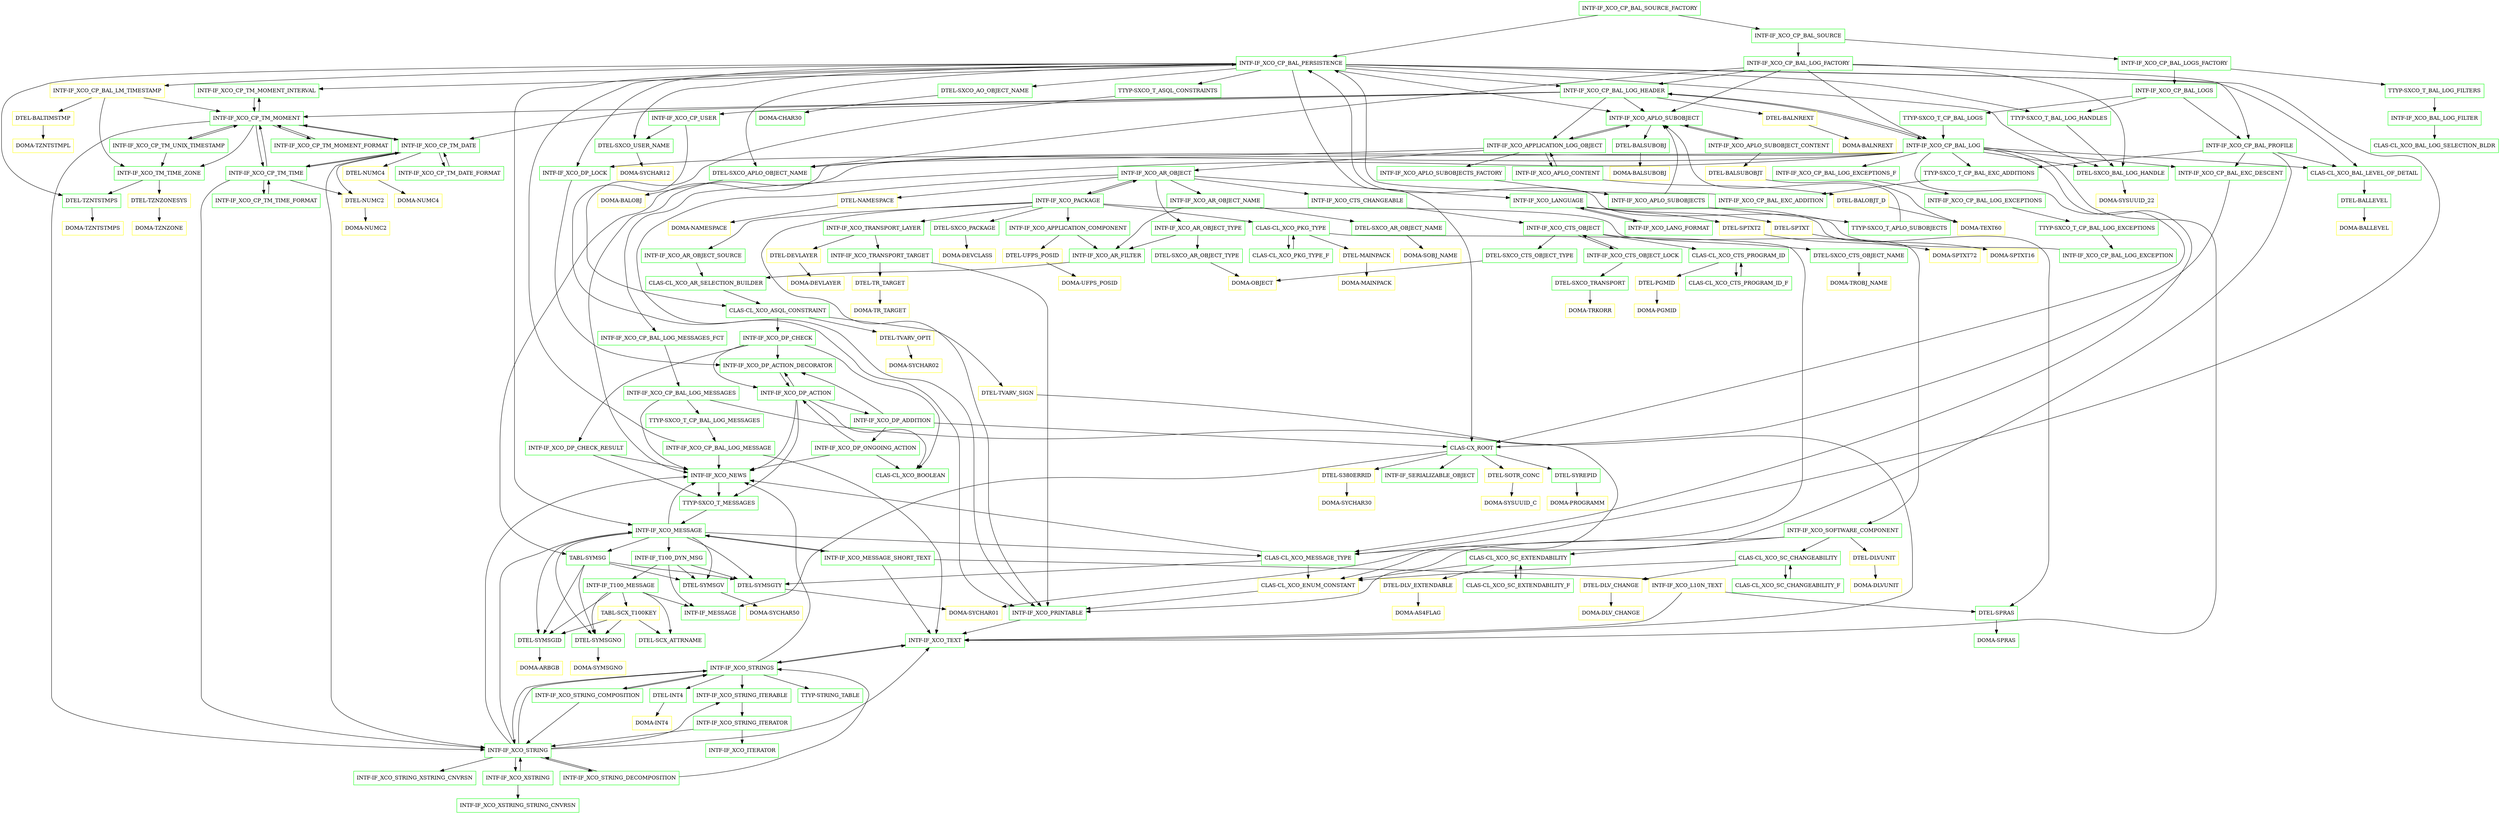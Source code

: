 digraph G {
  "INTF-IF_XCO_CP_BAL_SOURCE_FACTORY" [shape=box,color=green];
  "INTF-IF_XCO_CP_BAL_PERSISTENCE" [shape=box,color=green,URL="./INTF_IF_XCO_CP_BAL_PERSISTENCE.html"];
  "INTF-IF_XCO_DP_LOCK" [shape=box,color=green,URL="./INTF_IF_XCO_DP_LOCK.html"];
  "INTF-IF_XCO_DP_ACTION_DECORATOR" [shape=box,color=green,URL="./INTF_IF_XCO_DP_ACTION_DECORATOR.html"];
  "INTF-IF_XCO_DP_ACTION" [shape=box,color=green,URL="./INTF_IF_XCO_DP_ACTION.html"];
  "INTF-IF_XCO_NEWS" [shape=box,color=green,URL="./INTF_IF_XCO_NEWS.html"];
  "TTYP-SXCO_T_MESSAGES" [shape=box,color=green,URL="./TTYP_SXCO_T_MESSAGES.html"];
  "INTF-IF_XCO_MESSAGE" [shape=box,color=green,URL="./INTF_IF_XCO_MESSAGE.html"];
  "INTF-IF_T100_DYN_MSG" [shape=box,color=green,URL="./INTF_IF_T100_DYN_MSG.html"];
  "INTF-IF_T100_MESSAGE" [shape=box,color=green,URL="./INTF_IF_T100_MESSAGE.html"];
  "INTF-IF_MESSAGE" [shape=box,color=green,URL="./INTF_IF_MESSAGE.html"];
  "TABL-SCX_T100KEY" [shape=box,color=yellow,URL="./TABL_SCX_T100KEY.html"];
  "DTEL-SCX_ATTRNAME" [shape=box,color=green,URL="./DTEL_SCX_ATTRNAME.html"];
  "DTEL-SYMSGNO" [shape=box,color=green,URL="./DTEL_SYMSGNO.html"];
  "DOMA-SYMSGNO" [shape=box,color=yellow,URL="./DOMA_SYMSGNO.html"];
  "DTEL-SYMSGID" [shape=box,color=green,URL="./DTEL_SYMSGID.html"];
  "DOMA-ARBGB" [shape=box,color=yellow,URL="./DOMA_ARBGB.html"];
  "DTEL-SYMSGTY" [shape=box,color=green,URL="./DTEL_SYMSGTY.html"];
  "DOMA-SYCHAR01" [shape=box,color=yellow,URL="./DOMA_SYCHAR01.html"];
  "DTEL-SYMSGV" [shape=box,color=green,URL="./DTEL_SYMSGV.html"];
  "DOMA-SYCHAR50" [shape=box,color=yellow,URL="./DOMA_SYCHAR50.html"];
  "INTF-IF_XCO_MESSAGE_SHORT_TEXT" [shape=box,color=green,URL="./INTF_IF_XCO_MESSAGE_SHORT_TEXT.html"];
  "INTF-IF_XCO_L10N_TEXT" [shape=box,color=yellow,URL="./INTF_IF_XCO_L10N_TEXT.html"];
  "INTF-IF_XCO_TEXT" [shape=box,color=green,URL="./INTF_IF_XCO_TEXT.html"];
  "INTF-IF_XCO_STRINGS" [shape=box,color=green,URL="./INTF_IF_XCO_STRINGS.html"];
  "INTF-IF_XCO_STRING_ITERABLE" [shape=box,color=green,URL="./INTF_IF_XCO_STRING_ITERABLE.html"];
  "INTF-IF_XCO_STRING_ITERATOR" [shape=box,color=green,URL="./INTF_IF_XCO_STRING_ITERATOR.html"];
  "INTF-IF_XCO_ITERATOR" [shape=box,color=green,URL="./INTF_IF_XCO_ITERATOR.html"];
  "INTF-IF_XCO_STRING" [shape=box,color=green,URL="./INTF_IF_XCO_STRING.html"];
  "INTF-IF_XCO_XSTRING" [shape=box,color=green,URL="./INTF_IF_XCO_XSTRING.html"];
  "INTF-IF_XCO_XSTRING_STRING_CNVRSN" [shape=box,color=green,URL="./INTF_IF_XCO_XSTRING_STRING_CNVRSN.html"];
  "INTF-IF_XCO_STRING_XSTRING_CNVRSN" [shape=box,color=green,URL="./INTF_IF_XCO_STRING_XSTRING_CNVRSN.html"];
  "INTF-IF_XCO_STRING_DECOMPOSITION" [shape=box,color=green,URL="./INTF_IF_XCO_STRING_DECOMPOSITION.html"];
  "INTF-IF_XCO_STRING_COMPOSITION" [shape=box,color=green,URL="./INTF_IF_XCO_STRING_COMPOSITION.html"];
  "TTYP-STRING_TABLE" [shape=box,color=green,URL="./TTYP_STRING_TABLE.html"];
  "DTEL-INT4" [shape=box,color=green,URL="./DTEL_INT4.html"];
  "DOMA-INT4" [shape=box,color=yellow,URL="./DOMA_INT4.html"];
  "DTEL-SPRAS" [shape=box,color=green,URL="./DTEL_SPRAS.html"];
  "DOMA-SPRAS" [shape=box,color=green,URL="./DOMA_SPRAS.html"];
  "CLAS-CL_XCO_MESSAGE_TYPE" [shape=box,color=green,URL="./CLAS_CL_XCO_MESSAGE_TYPE.html"];
  "CLAS-CL_XCO_ENUM_CONSTANT" [shape=box,color=yellow,URL="./CLAS_CL_XCO_ENUM_CONSTANT.html"];
  "INTF-IF_XCO_PRINTABLE" [shape=box,color=green,URL="./INTF_IF_XCO_PRINTABLE.html"];
  "TABL-SYMSG" [shape=box,color=green,URL="./TABL_SYMSG.html"];
  "INTF-IF_XCO_DP_ADDITION" [shape=box,color=green,URL="./INTF_IF_XCO_DP_ADDITION.html"];
  "CLAS-CX_ROOT" [shape=box,color=green,URL="./CLAS_CX_ROOT.html"];
  "INTF-IF_SERIALIZABLE_OBJECT" [shape=box,color=green,URL="./INTF_IF_SERIALIZABLE_OBJECT.html"];
  "DTEL-SYREPID" [shape=box,color=green,URL="./DTEL_SYREPID.html"];
  "DOMA-PROGRAMM" [shape=box,color=yellow,URL="./DOMA_PROGRAMM.html"];
  "DTEL-S380ERRID" [shape=box,color=yellow,URL="./DTEL_S380ERRID.html"];
  "DOMA-SYCHAR30" [shape=box,color=yellow,URL="./DOMA_SYCHAR30.html"];
  "DTEL-SOTR_CONC" [shape=box,color=yellow,URL="./DTEL_SOTR_CONC.html"];
  "DOMA-SYSUUID_C" [shape=box,color=yellow,URL="./DOMA_SYSUUID_C.html"];
  "INTF-IF_XCO_DP_ONGOING_ACTION" [shape=box,color=green,URL="./INTF_IF_XCO_DP_ONGOING_ACTION.html"];
  "CLAS-CL_XCO_BOOLEAN" [shape=box,color=green,URL="./CLAS_CL_XCO_BOOLEAN.html"];
  "INTF-IF_XCO_CP_TM_MOMENT_INTERVAL" [shape=box,color=green,URL="./INTF_IF_XCO_CP_TM_MOMENT_INTERVAL.html"];
  "INTF-IF_XCO_CP_TM_MOMENT" [shape=box,color=green,URL="./INTF_IF_XCO_CP_TM_MOMENT.html"];
  "INTF-IF_XCO_CP_TM_UNIX_TIMESTAMP" [shape=box,color=green,URL="./INTF_IF_XCO_CP_TM_UNIX_TIMESTAMP.html"];
  "INTF-IF_XCO_TM_TIME_ZONE" [shape=box,color=green,URL="./INTF_IF_XCO_TM_TIME_ZONE.html"];
  "DTEL-TZNTSTMPS" [shape=box,color=green,URL="./DTEL_TZNTSTMPS.html"];
  "DOMA-TZNTSTMPS" [shape=box,color=yellow,URL="./DOMA_TZNTSTMPS.html"];
  "DTEL-TZNZONESYS" [shape=box,color=yellow,URL="./DTEL_TZNZONESYS.html"];
  "DOMA-TZNZONE" [shape=box,color=yellow,URL="./DOMA_TZNZONE.html"];
  "INTF-IF_XCO_CP_TM_MOMENT_FORMAT" [shape=box,color=green,URL="./INTF_IF_XCO_CP_TM_MOMENT_FORMAT.html"];
  "INTF-IF_XCO_CP_TM_TIME" [shape=box,color=green,URL="./INTF_IF_XCO_CP_TM_TIME.html"];
  "INTF-IF_XCO_CP_TM_DATE" [shape=box,color=green,URL="./INTF_IF_XCO_CP_TM_DATE.html"];
  "INTF-IF_XCO_CP_TM_DATE_FORMAT" [shape=box,color=green,URL="./INTF_IF_XCO_CP_TM_DATE_FORMAT.html"];
  "DTEL-NUMC2" [shape=box,color=yellow,URL="./DTEL_NUMC2.html"];
  "DOMA-NUMC2" [shape=box,color=yellow,URL="./DOMA_NUMC2.html"];
  "DTEL-NUMC4" [shape=box,color=yellow,URL="./DTEL_NUMC4.html"];
  "DOMA-NUMC4" [shape=box,color=yellow,URL="./DOMA_NUMC4.html"];
  "INTF-IF_XCO_CP_TM_TIME_FORMAT" [shape=box,color=green,URL="./INTF_IF_XCO_CP_TM_TIME_FORMAT.html"];
  "INTF-IF_XCO_CP_BAL_LM_TIMESTAMP" [shape=box,color=yellow,URL="./INTF_IF_XCO_CP_BAL_LM_TIMESTAMP.html"];
  "DTEL-BALTIMSTMP" [shape=box,color=yellow,URL="./DTEL_BALTIMSTMP.html"];
  "DOMA-TZNTSTMPL" [shape=box,color=yellow,URL="./DOMA_TZNTSTMPL.html"];
  "CLAS-CL_XCO_BAL_LEVEL_OF_DETAIL" [shape=box,color=green,URL="./CLAS_CL_XCO_BAL_LEVEL_OF_DETAIL.html"];
  "DTEL-BALLEVEL" [shape=box,color=green,URL="./DTEL_BALLEVEL.html"];
  "DOMA-BALLEVEL" [shape=box,color=yellow,URL="./DOMA_BALLEVEL.html"];
  "INTF-IF_XCO_CP_BAL_LOG_HEADER" [shape=box,color=green,URL="./INTF_IF_XCO_CP_BAL_LOG_HEADER.html"];
  "INTF-IF_XCO_CP_BAL_LOG" [shape=box,color=green,URL="./INTF_IF_XCO_CP_BAL_LOG.html"];
  "INTF-IF_XCO_CP_BAL_EXC_DESCENT" [shape=box,color=green,URL="./INTF_IF_XCO_CP_BAL_EXC_DESCENT.html"];
  "INTF-IF_XCO_CP_BAL_LOG_EXCEPTIONS_F" [shape=box,color=green,URL="./INTF_IF_XCO_CP_BAL_LOG_EXCEPTIONS_F.html"];
  "INTF-IF_XCO_CP_BAL_LOG_EXCEPTIONS" [shape=box,color=green,URL="./INTF_IF_XCO_CP_BAL_LOG_EXCEPTIONS.html"];
  "TTYP-SXCO_T_CP_BAL_LOG_EXCEPTIONS" [shape=box,color=green,URL="./TTYP_SXCO_T_CP_BAL_LOG_EXCEPTIONS.html"];
  "INTF-IF_XCO_CP_BAL_LOG_EXCEPTION" [shape=box,color=green,URL="./INTF_IF_XCO_CP_BAL_LOG_EXCEPTION.html"];
  "INTF-IF_XCO_CP_BAL_LOG_MESSAGES_FCT" [shape=box,color=green,URL="./INTF_IF_XCO_CP_BAL_LOG_MESSAGES_FCT.html"];
  "INTF-IF_XCO_CP_BAL_LOG_MESSAGES" [shape=box,color=green,URL="./INTF_IF_XCO_CP_BAL_LOG_MESSAGES.html"];
  "TTYP-SXCO_T_CP_BAL_LOG_MESSAGES" [shape=box,color=green,URL="./TTYP_SXCO_T_CP_BAL_LOG_MESSAGES.html"];
  "INTF-IF_XCO_CP_BAL_LOG_MESSAGE" [shape=box,color=green,URL="./INTF_IF_XCO_CP_BAL_LOG_MESSAGE.html"];
  "TTYP-SXCO_T_CP_BAL_EXC_ADDITIONS" [shape=box,color=green,URL="./TTYP_SXCO_T_CP_BAL_EXC_ADDITIONS.html"];
  "INTF-IF_XCO_CP_BAL_EXC_ADDITION" [shape=box,color=green,URL="./INTF_IF_XCO_CP_BAL_EXC_ADDITION.html"];
  "DTEL-SXCO_BAL_LOG_HANDLE" [shape=box,color=green,URL="./DTEL_SXCO_BAL_LOG_HANDLE.html"];
  "DOMA-SYSUUID_22" [shape=box,color=yellow,URL="./DOMA_SYSUUID_22.html"];
  "INTF-IF_XCO_CP_USER" [shape=box,color=green,URL="./INTF_IF_XCO_CP_USER.html"];
  "DTEL-SXCO_USER_NAME" [shape=box,color=green,URL="./DTEL_SXCO_USER_NAME.html"];
  "DOMA-SYCHAR12" [shape=box,color=yellow,URL="./DOMA_SYCHAR12.html"];
  "INTF-IF_XCO_APLO_SUBOBJECT" [shape=box,color=green,URL="./INTF_IF_XCO_APLO_SUBOBJECT.html"];
  "INTF-IF_XCO_APLO_SUBOBJECT_CONTENT" [shape=box,color=green,URL="./INTF_IF_XCO_APLO_SUBOBJECT_CONTENT.html"];
  "DTEL-BALSUBOBJT" [shape=box,color=yellow,URL="./DTEL_BALSUBOBJT.html"];
  "DOMA-TEXT60" [shape=box,color=yellow,URL="./DOMA_TEXT60.html"];
  "INTF-IF_XCO_APPLICATION_LOG_OBJECT" [shape=box,color=green,URL="./INTF_IF_XCO_APPLICATION_LOG_OBJECT.html"];
  "INTF-IF_XCO_AR_OBJECT" [shape=box,color=green,URL="./INTF_IF_XCO_AR_OBJECT.html"];
  "INTF-IF_XCO_CTS_CHANGEABLE" [shape=box,color=green,URL="./INTF_IF_XCO_CTS_CHANGEABLE.html"];
  "INTF-IF_XCO_CTS_OBJECT" [shape=box,color=green,URL="./INTF_IF_XCO_CTS_OBJECT.html"];
  "INTF-IF_XCO_CTS_OBJECT_LOCK" [shape=box,color=green,URL="./INTF_IF_XCO_CTS_OBJECT_LOCK.html"];
  "DTEL-SXCO_TRANSPORT" [shape=box,color=green,URL="./DTEL_SXCO_TRANSPORT.html"];
  "DOMA-TRKORR" [shape=box,color=yellow,URL="./DOMA_TRKORR.html"];
  "CLAS-CL_XCO_CTS_PROGRAM_ID" [shape=box,color=green,URL="./CLAS_CL_XCO_CTS_PROGRAM_ID.html"];
  "CLAS-CL_XCO_CTS_PROGRAM_ID_F" [shape=box,color=green,URL="./CLAS_CL_XCO_CTS_PROGRAM_ID_F.html"];
  "DTEL-PGMID" [shape=box,color=yellow,URL="./DTEL_PGMID.html"];
  "DOMA-PGMID" [shape=box,color=yellow,URL="./DOMA_PGMID.html"];
  "DTEL-SXCO_CTS_OBJECT_NAME" [shape=box,color=green,URL="./DTEL_SXCO_CTS_OBJECT_NAME.html"];
  "DOMA-TROBJ_NAME" [shape=box,color=yellow,URL="./DOMA_TROBJ_NAME.html"];
  "DTEL-SXCO_CTS_OBJECT_TYPE" [shape=box,color=green,URL="./DTEL_SXCO_CTS_OBJECT_TYPE.html"];
  "DOMA-OBJECT" [shape=box,color=yellow,URL="./DOMA_OBJECT.html"];
  "INTF-IF_XCO_LANGUAGE" [shape=box,color=green,URL="./INTF_IF_XCO_LANGUAGE.html"];
  "INTF-IF_XCO_LANG_FORMAT" [shape=box,color=green,URL="./INTF_IF_XCO_LANG_FORMAT.html"];
  "DTEL-SPTXT2" [shape=box,color=yellow,URL="./DTEL_SPTXT2.html"];
  "DOMA-SPTXT72" [shape=box,color=yellow,URL="./DOMA_SPTXT72.html"];
  "DTEL-SPTXT" [shape=box,color=yellow,URL="./DTEL_SPTXT.html"];
  "DOMA-SPTXT16" [shape=box,color=yellow,URL="./DOMA_SPTXT16.html"];
  "INTF-IF_XCO_PACKAGE" [shape=box,color=green,URL="./INTF_IF_XCO_PACKAGE.html"];
  "INTF-IF_XCO_AR_OBJECT_SOURCE" [shape=box,color=green,URL="./INTF_IF_XCO_AR_OBJECT_SOURCE.html"];
  "CLAS-CL_XCO_AR_SELECTION_BUILDER" [shape=box,color=green,URL="./CLAS_CL_XCO_AR_SELECTION_BUILDER.html"];
  "CLAS-CL_XCO_ASQL_CONSTRAINT" [shape=box,color=green,URL="./CLAS_CL_XCO_ASQL_CONSTRAINT.html"];
  "INTF-IF_XCO_DP_CHECK" [shape=box,color=green,URL="./INTF_IF_XCO_DP_CHECK.html"];
  "INTF-IF_XCO_DP_CHECK_RESULT" [shape=box,color=green,URL="./INTF_IF_XCO_DP_CHECK_RESULT.html"];
  "DTEL-TVARV_OPTI" [shape=box,color=yellow,URL="./DTEL_TVARV_OPTI.html"];
  "DOMA-SYCHAR02" [shape=box,color=yellow,URL="./DOMA_SYCHAR02.html"];
  "DTEL-TVARV_SIGN" [shape=box,color=yellow,URL="./DTEL_TVARV_SIGN.html"];
  "INTF-IF_XCO_SOFTWARE_COMPONENT" [shape=box,color=green,URL="./INTF_IF_XCO_SOFTWARE_COMPONENT.html"];
  "CLAS-CL_XCO_SC_EXTENDABILITY" [shape=box,color=green,URL="./CLAS_CL_XCO_SC_EXTENDABILITY.html"];
  "CLAS-CL_XCO_SC_EXTENDABILITY_F" [shape=box,color=green,URL="./CLAS_CL_XCO_SC_EXTENDABILITY_F.html"];
  "DTEL-DLV_EXTENDABLE" [shape=box,color=yellow,URL="./DTEL_DLV_EXTENDABLE.html"];
  "DOMA-AS4FLAG" [shape=box,color=yellow,URL="./DOMA_AS4FLAG.html"];
  "CLAS-CL_XCO_SC_CHANGEABILITY" [shape=box,color=green,URL="./CLAS_CL_XCO_SC_CHANGEABILITY.html"];
  "CLAS-CL_XCO_SC_CHANGEABILITY_F" [shape=box,color=green,URL="./CLAS_CL_XCO_SC_CHANGEABILITY_F.html"];
  "DTEL-DLV_CHANGE" [shape=box,color=yellow,URL="./DTEL_DLV_CHANGE.html"];
  "DOMA-DLV_CHANGE" [shape=box,color=yellow,URL="./DOMA_DLV_CHANGE.html"];
  "DTEL-DLVUNIT" [shape=box,color=yellow,URL="./DTEL_DLVUNIT.html"];
  "DOMA-DLVUNIT" [shape=box,color=yellow,URL="./DOMA_DLVUNIT.html"];
  "INTF-IF_XCO_TRANSPORT_LAYER" [shape=box,color=green,URL="./INTF_IF_XCO_TRANSPORT_LAYER.html"];
  "INTF-IF_XCO_TRANSPORT_TARGET" [shape=box,color=green,URL="./INTF_IF_XCO_TRANSPORT_TARGET.html"];
  "DTEL-TR_TARGET" [shape=box,color=yellow,URL="./DTEL_TR_TARGET.html"];
  "DOMA-TR_TARGET" [shape=box,color=yellow,URL="./DOMA_TR_TARGET.html"];
  "DTEL-DEVLAYER" [shape=box,color=yellow,URL="./DTEL_DEVLAYER.html"];
  "DOMA-DEVLAYER" [shape=box,color=yellow,URL="./DOMA_DEVLAYER.html"];
  "CLAS-CL_XCO_PKG_TYPE" [shape=box,color=green,URL="./CLAS_CL_XCO_PKG_TYPE.html"];
  "CLAS-CL_XCO_PKG_TYPE_F" [shape=box,color=green,URL="./CLAS_CL_XCO_PKG_TYPE_F.html"];
  "DTEL-MAINPACK" [shape=box,color=yellow,URL="./DTEL_MAINPACK.html"];
  "DOMA-MAINPACK" [shape=box,color=yellow,URL="./DOMA_MAINPACK.html"];
  "INTF-IF_XCO_APPLICATION_COMPONENT" [shape=box,color=green,URL="./INTF_IF_XCO_APPLICATION_COMPONENT.html"];
  "INTF-IF_XCO_AR_FILTER" [shape=box,color=green,URL="./INTF_IF_XCO_AR_FILTER.html"];
  "DTEL-UFPS_POSID" [shape=box,color=yellow,URL="./DTEL_UFPS_POSID.html"];
  "DOMA-UFPS_POSID" [shape=box,color=yellow,URL="./DOMA_UFPS_POSID.html"];
  "DTEL-SXCO_PACKAGE" [shape=box,color=green,URL="./DTEL_SXCO_PACKAGE.html"];
  "DOMA-DEVCLASS" [shape=box,color=yellow,URL="./DOMA_DEVCLASS.html"];
  "INTF-IF_XCO_AR_OBJECT_NAME" [shape=box,color=green,URL="./INTF_IF_XCO_AR_OBJECT_NAME.html"];
  "DTEL-SXCO_AR_OBJECT_NAME" [shape=box,color=green,URL="./DTEL_SXCO_AR_OBJECT_NAME.html"];
  "DOMA-SOBJ_NAME" [shape=box,color=yellow,URL="./DOMA_SOBJ_NAME.html"];
  "INTF-IF_XCO_AR_OBJECT_TYPE" [shape=box,color=green,URL="./INTF_IF_XCO_AR_OBJECT_TYPE.html"];
  "DTEL-SXCO_AR_OBJECT_TYPE" [shape=box,color=green,URL="./DTEL_SXCO_AR_OBJECT_TYPE.html"];
  "DTEL-NAMESPACE" [shape=box,color=yellow,URL="./DTEL_NAMESPACE.html"];
  "DOMA-NAMESPACE" [shape=box,color=yellow,URL="./DOMA_NAMESPACE.html"];
  "INTF-IF_XCO_APLO_CONTENT" [shape=box,color=green,URL="./INTF_IF_XCO_APLO_CONTENT.html"];
  "DTEL-BALOBJT_D" [shape=box,color=yellow,URL="./DTEL_BALOBJT_D.html"];
  "INTF-IF_XCO_APLO_SUBOBJECTS_FACTORY" [shape=box,color=green,URL="./INTF_IF_XCO_APLO_SUBOBJECTS_FACTORY.html"];
  "INTF-IF_XCO_APLO_SUBOBJECTS" [shape=box,color=green,URL="./INTF_IF_XCO_APLO_SUBOBJECTS.html"];
  "TTYP-SXCO_T_APLO_SUBOBJECTS" [shape=box,color=green,URL="./TTYP_SXCO_T_APLO_SUBOBJECTS.html"];
  "DTEL-SXCO_APLO_OBJECT_NAME" [shape=box,color=green,URL="./DTEL_SXCO_APLO_OBJECT_NAME.html"];
  "DOMA-BALOBJ" [shape=box,color=yellow,URL="./DOMA_BALOBJ.html"];
  "DTEL-BALSUBOBJ" [shape=box,color=green,URL="./DTEL_BALSUBOBJ.html"];
  "DOMA-BALSUBOBJ" [shape=box,color=yellow,URL="./DOMA_BALSUBOBJ.html"];
  "DTEL-BALNREXT" [shape=box,color=yellow,URL="./DTEL_BALNREXT.html"];
  "DOMA-BALNREXT" [shape=box,color=yellow,URL="./DOMA_BALNREXT.html"];
  "TTYP-SXCO_T_BAL_LOG_HANDLES" [shape=box,color=green,URL="./TTYP_SXCO_T_BAL_LOG_HANDLES.html"];
  "TTYP-SXCO_T_ASQL_CONSTRAINTS" [shape=box,color=green,URL="./TTYP_SXCO_T_ASQL_CONSTRAINTS.html"];
  "DTEL-SXCO_AO_OBJECT_NAME" [shape=box,color=green,URL="./DTEL_SXCO_AO_OBJECT_NAME.html"];
  "DOMA-CHAR30" [shape=box,color=green,URL="./DOMA_CHAR30.html"];
  "INTF-IF_XCO_CP_BAL_SOURCE" [shape=box,color=green,URL="./INTF_IF_XCO_CP_BAL_SOURCE.html"];
  "INTF-IF_XCO_CP_BAL_LOGS_FACTORY" [shape=box,color=green,URL="./INTF_IF_XCO_CP_BAL_LOGS_FACTORY.html"];
  "INTF-IF_XCO_CP_BAL_LOGS" [shape=box,color=green,URL="./INTF_IF_XCO_CP_BAL_LOGS.html"];
  "INTF-IF_XCO_CP_BAL_PROFILE" [shape=box,color=green,URL="./INTF_IF_XCO_CP_BAL_PROFILE.html"];
  "TTYP-SXCO_T_CP_BAL_LOGS" [shape=box,color=green,URL="./TTYP_SXCO_T_CP_BAL_LOGS.html"];
  "TTYP-SXCO_T_BAL_LOG_FILTERS" [shape=box,color=green,URL="./TTYP_SXCO_T_BAL_LOG_FILTERS.html"];
  "INTF-IF_XCO_BAL_LOG_FILTER" [shape=box,color=green,URL="./INTF_IF_XCO_BAL_LOG_FILTER.html"];
  "CLAS-CL_XCO_BAL_LOG_SELECTION_BLDR" [shape=box,color=green,URL="./CLAS_CL_XCO_BAL_LOG_SELECTION_BLDR.html"];
  "INTF-IF_XCO_CP_BAL_LOG_FACTORY" [shape=box,color=green,URL="./INTF_IF_XCO_CP_BAL_LOG_FACTORY.html"];
  "INTF-IF_XCO_CP_BAL_SOURCE_FACTORY" -> "INTF-IF_XCO_CP_BAL_SOURCE";
  "INTF-IF_XCO_CP_BAL_SOURCE_FACTORY" -> "INTF-IF_XCO_CP_BAL_PERSISTENCE";
  "INTF-IF_XCO_CP_BAL_PERSISTENCE" -> "DTEL-SXCO_APLO_OBJECT_NAME";
  "INTF-IF_XCO_CP_BAL_PERSISTENCE" -> "DTEL-TZNTSTMPS";
  "INTF-IF_XCO_CP_BAL_PERSISTENCE" -> "DTEL-SXCO_USER_NAME";
  "INTF-IF_XCO_CP_BAL_PERSISTENCE" -> "DTEL-SXCO_AO_OBJECT_NAME";
  "INTF-IF_XCO_CP_BAL_PERSISTENCE" -> "DTEL-SXCO_BAL_LOG_HANDLE";
  "INTF-IF_XCO_CP_BAL_PERSISTENCE" -> "TTYP-SXCO_T_ASQL_CONSTRAINTS";
  "INTF-IF_XCO_CP_BAL_PERSISTENCE" -> "TTYP-SXCO_T_BAL_LOG_HANDLES";
  "INTF-IF_XCO_CP_BAL_PERSISTENCE" -> "INTF-IF_XCO_APLO_SUBOBJECT";
  "INTF-IF_XCO_CP_BAL_PERSISTENCE" -> "INTF-IF_XCO_CP_BAL_LOG_HEADER";
  "INTF-IF_XCO_CP_BAL_PERSISTENCE" -> "CLAS-CL_XCO_BAL_LEVEL_OF_DETAIL";
  "INTF-IF_XCO_CP_BAL_PERSISTENCE" -> "INTF-IF_XCO_MESSAGE";
  "INTF-IF_XCO_CP_BAL_PERSISTENCE" -> "CLAS-CL_XCO_MESSAGE_TYPE";
  "INTF-IF_XCO_CP_BAL_PERSISTENCE" -> "CLAS-CX_ROOT";
  "INTF-IF_XCO_CP_BAL_PERSISTENCE" -> "INTF-IF_XCO_CP_BAL_LM_TIMESTAMP";
  "INTF-IF_XCO_CP_BAL_PERSISTENCE" -> "INTF-IF_XCO_CP_TM_MOMENT_INTERVAL";
  "INTF-IF_XCO_CP_BAL_PERSISTENCE" -> "INTF-IF_XCO_DP_LOCK";
  "INTF-IF_XCO_DP_LOCK" -> "INTF-IF_XCO_DP_ACTION_DECORATOR";
  "INTF-IF_XCO_DP_ACTION_DECORATOR" -> "INTF-IF_XCO_DP_ACTION";
  "INTF-IF_XCO_DP_ACTION" -> "TTYP-SXCO_T_MESSAGES";
  "INTF-IF_XCO_DP_ACTION" -> "CLAS-CL_XCO_BOOLEAN";
  "INTF-IF_XCO_DP_ACTION" -> "INTF-IF_XCO_DP_ACTION_DECORATOR";
  "INTF-IF_XCO_DP_ACTION" -> "INTF-IF_XCO_DP_ADDITION";
  "INTF-IF_XCO_DP_ACTION" -> "INTF-IF_XCO_NEWS";
  "INTF-IF_XCO_NEWS" -> "TTYP-SXCO_T_MESSAGES";
  "TTYP-SXCO_T_MESSAGES" -> "INTF-IF_XCO_MESSAGE";
  "INTF-IF_XCO_MESSAGE" -> "TABL-SYMSG";
  "INTF-IF_XCO_MESSAGE" -> "DTEL-SYMSGTY";
  "INTF-IF_XCO_MESSAGE" -> "DTEL-SYMSGID";
  "INTF-IF_XCO_MESSAGE" -> "DTEL-SYMSGNO";
  "INTF-IF_XCO_MESSAGE" -> "DTEL-SYMSGV";
  "INTF-IF_XCO_MESSAGE" -> "CLAS-CL_XCO_MESSAGE_TYPE";
  "INTF-IF_XCO_MESSAGE" -> "INTF-IF_XCO_MESSAGE_SHORT_TEXT";
  "INTF-IF_XCO_MESSAGE" -> "INTF-IF_T100_DYN_MSG";
  "INTF-IF_XCO_MESSAGE" -> "INTF-IF_XCO_NEWS";
  "INTF-IF_T100_DYN_MSG" -> "DTEL-SYMSGV";
  "INTF-IF_T100_DYN_MSG" -> "DTEL-SYMSGTY";
  "INTF-IF_T100_DYN_MSG" -> "INTF-IF_MESSAGE";
  "INTF-IF_T100_DYN_MSG" -> "INTF-IF_T100_MESSAGE";
  "INTF-IF_T100_MESSAGE" -> "DTEL-SYMSGID";
  "INTF-IF_T100_MESSAGE" -> "DTEL-SYMSGNO";
  "INTF-IF_T100_MESSAGE" -> "DTEL-SCX_ATTRNAME";
  "INTF-IF_T100_MESSAGE" -> "TABL-SCX_T100KEY";
  "INTF-IF_T100_MESSAGE" -> "INTF-IF_MESSAGE";
  "TABL-SCX_T100KEY" -> "DTEL-SYMSGID";
  "TABL-SCX_T100KEY" -> "DTEL-SYMSGNO";
  "TABL-SCX_T100KEY" -> "DTEL-SCX_ATTRNAME";
  "DTEL-SYMSGNO" -> "DOMA-SYMSGNO";
  "DTEL-SYMSGID" -> "DOMA-ARBGB";
  "DTEL-SYMSGTY" -> "DOMA-SYCHAR01";
  "DTEL-SYMSGV" -> "DOMA-SYCHAR50";
  "INTF-IF_XCO_MESSAGE_SHORT_TEXT" -> "INTF-IF_XCO_MESSAGE";
  "INTF-IF_XCO_MESSAGE_SHORT_TEXT" -> "INTF-IF_XCO_TEXT";
  "INTF-IF_XCO_MESSAGE_SHORT_TEXT" -> "INTF-IF_XCO_L10N_TEXT";
  "INTF-IF_XCO_L10N_TEXT" -> "DTEL-SPRAS";
  "INTF-IF_XCO_L10N_TEXT" -> "INTF-IF_XCO_TEXT";
  "INTF-IF_XCO_TEXT" -> "INTF-IF_XCO_STRINGS";
  "INTF-IF_XCO_STRINGS" -> "DTEL-INT4";
  "INTF-IF_XCO_STRINGS" -> "TTYP-STRING_TABLE";
  "INTF-IF_XCO_STRINGS" -> "INTF-IF_XCO_STRING";
  "INTF-IF_XCO_STRINGS" -> "INTF-IF_XCO_STRING_COMPOSITION";
  "INTF-IF_XCO_STRINGS" -> "INTF-IF_XCO_NEWS";
  "INTF-IF_XCO_STRINGS" -> "INTF-IF_XCO_TEXT";
  "INTF-IF_XCO_STRINGS" -> "INTF-IF_XCO_STRING_ITERABLE";
  "INTF-IF_XCO_STRING_ITERABLE" -> "INTF-IF_XCO_STRING_ITERATOR";
  "INTF-IF_XCO_STRING_ITERATOR" -> "INTF-IF_XCO_STRING";
  "INTF-IF_XCO_STRING_ITERATOR" -> "INTF-IF_XCO_ITERATOR";
  "INTF-IF_XCO_STRING" -> "INTF-IF_XCO_STRINGS";
  "INTF-IF_XCO_STRING" -> "INTF-IF_XCO_STRING_DECOMPOSITION";
  "INTF-IF_XCO_STRING" -> "INTF-IF_XCO_MESSAGE";
  "INTF-IF_XCO_STRING" -> "INTF-IF_XCO_STRING_XSTRING_CNVRSN";
  "INTF-IF_XCO_STRING" -> "INTF-IF_XCO_XSTRING";
  "INTF-IF_XCO_STRING" -> "INTF-IF_XCO_NEWS";
  "INTF-IF_XCO_STRING" -> "INTF-IF_XCO_TEXT";
  "INTF-IF_XCO_STRING" -> "INTF-IF_XCO_STRING_ITERABLE";
  "INTF-IF_XCO_XSTRING" -> "INTF-IF_XCO_XSTRING_STRING_CNVRSN";
  "INTF-IF_XCO_XSTRING" -> "INTF-IF_XCO_STRING";
  "INTF-IF_XCO_STRING_DECOMPOSITION" -> "INTF-IF_XCO_STRING";
  "INTF-IF_XCO_STRING_DECOMPOSITION" -> "INTF-IF_XCO_STRINGS";
  "INTF-IF_XCO_STRING_COMPOSITION" -> "INTF-IF_XCO_STRINGS";
  "INTF-IF_XCO_STRING_COMPOSITION" -> "INTF-IF_XCO_STRING";
  "DTEL-INT4" -> "DOMA-INT4";
  "DTEL-SPRAS" -> "DOMA-SPRAS";
  "CLAS-CL_XCO_MESSAGE_TYPE" -> "DTEL-SYMSGTY";
  "CLAS-CL_XCO_MESSAGE_TYPE" -> "CLAS-CL_XCO_ENUM_CONSTANT";
  "CLAS-CL_XCO_MESSAGE_TYPE" -> "INTF-IF_XCO_NEWS";
  "CLAS-CL_XCO_ENUM_CONSTANT" -> "INTF-IF_XCO_PRINTABLE";
  "INTF-IF_XCO_PRINTABLE" -> "INTF-IF_XCO_TEXT";
  "TABL-SYMSG" -> "DTEL-SYMSGTY";
  "TABL-SYMSG" -> "DTEL-SYMSGID";
  "TABL-SYMSG" -> "DTEL-SYMSGNO";
  "TABL-SYMSG" -> "DTEL-SYMSGV";
  "INTF-IF_XCO_DP_ADDITION" -> "INTF-IF_XCO_DP_ONGOING_ACTION";
  "INTF-IF_XCO_DP_ADDITION" -> "CLAS-CX_ROOT";
  "INTF-IF_XCO_DP_ADDITION" -> "INTF-IF_XCO_DP_ACTION_DECORATOR";
  "CLAS-CX_ROOT" -> "DTEL-SOTR_CONC";
  "CLAS-CX_ROOT" -> "DTEL-S380ERRID";
  "CLAS-CX_ROOT" -> "DTEL-SYREPID";
  "CLAS-CX_ROOT" -> "INTF-IF_MESSAGE";
  "CLAS-CX_ROOT" -> "INTF-IF_SERIALIZABLE_OBJECT";
  "DTEL-SYREPID" -> "DOMA-PROGRAMM";
  "DTEL-S380ERRID" -> "DOMA-SYCHAR30";
  "DTEL-SOTR_CONC" -> "DOMA-SYSUUID_C";
  "INTF-IF_XCO_DP_ONGOING_ACTION" -> "CLAS-CL_XCO_BOOLEAN";
  "INTF-IF_XCO_DP_ONGOING_ACTION" -> "INTF-IF_XCO_DP_ACTION";
  "INTF-IF_XCO_DP_ONGOING_ACTION" -> "INTF-IF_XCO_NEWS";
  "INTF-IF_XCO_CP_TM_MOMENT_INTERVAL" -> "INTF-IF_XCO_CP_TM_MOMENT";
  "INTF-IF_XCO_CP_TM_MOMENT" -> "INTF-IF_XCO_CP_TM_DATE";
  "INTF-IF_XCO_CP_TM_MOMENT" -> "INTF-IF_XCO_CP_TM_TIME";
  "INTF-IF_XCO_CP_TM_MOMENT" -> "INTF-IF_XCO_CP_TM_MOMENT_FORMAT";
  "INTF-IF_XCO_CP_TM_MOMENT" -> "INTF-IF_XCO_STRING";
  "INTF-IF_XCO_CP_TM_MOMENT" -> "INTF-IF_XCO_TM_TIME_ZONE";
  "INTF-IF_XCO_CP_TM_MOMENT" -> "INTF-IF_XCO_CP_TM_UNIX_TIMESTAMP";
  "INTF-IF_XCO_CP_TM_MOMENT" -> "INTF-IF_XCO_CP_TM_MOMENT_INTERVAL";
  "INTF-IF_XCO_CP_TM_UNIX_TIMESTAMP" -> "INTF-IF_XCO_TM_TIME_ZONE";
  "INTF-IF_XCO_CP_TM_UNIX_TIMESTAMP" -> "INTF-IF_XCO_CP_TM_MOMENT";
  "INTF-IF_XCO_TM_TIME_ZONE" -> "DTEL-TZNZONESYS";
  "INTF-IF_XCO_TM_TIME_ZONE" -> "DTEL-TZNTSTMPS";
  "DTEL-TZNTSTMPS" -> "DOMA-TZNTSTMPS";
  "DTEL-TZNZONESYS" -> "DOMA-TZNZONE";
  "INTF-IF_XCO_CP_TM_MOMENT_FORMAT" -> "INTF-IF_XCO_CP_TM_MOMENT";
  "INTF-IF_XCO_CP_TM_TIME" -> "DTEL-NUMC2";
  "INTF-IF_XCO_CP_TM_TIME" -> "INTF-IF_XCO_CP_TM_TIME_FORMAT";
  "INTF-IF_XCO_CP_TM_TIME" -> "INTF-IF_XCO_STRING";
  "INTF-IF_XCO_CP_TM_TIME" -> "INTF-IF_XCO_CP_TM_DATE";
  "INTF-IF_XCO_CP_TM_TIME" -> "INTF-IF_XCO_CP_TM_MOMENT";
  "INTF-IF_XCO_CP_TM_DATE" -> "DTEL-NUMC4";
  "INTF-IF_XCO_CP_TM_DATE" -> "DTEL-NUMC2";
  "INTF-IF_XCO_CP_TM_DATE" -> "INTF-IF_XCO_CP_TM_DATE_FORMAT";
  "INTF-IF_XCO_CP_TM_DATE" -> "INTF-IF_XCO_STRING";
  "INTF-IF_XCO_CP_TM_DATE" -> "INTF-IF_XCO_CP_TM_TIME";
  "INTF-IF_XCO_CP_TM_DATE" -> "INTF-IF_XCO_CP_TM_MOMENT";
  "INTF-IF_XCO_CP_TM_DATE_FORMAT" -> "INTF-IF_XCO_CP_TM_DATE";
  "DTEL-NUMC2" -> "DOMA-NUMC2";
  "DTEL-NUMC4" -> "DOMA-NUMC4";
  "INTF-IF_XCO_CP_TM_TIME_FORMAT" -> "INTF-IF_XCO_CP_TM_TIME";
  "INTF-IF_XCO_CP_BAL_LM_TIMESTAMP" -> "DTEL-BALTIMSTMP";
  "INTF-IF_XCO_CP_BAL_LM_TIMESTAMP" -> "INTF-IF_XCO_TM_TIME_ZONE";
  "INTF-IF_XCO_CP_BAL_LM_TIMESTAMP" -> "INTF-IF_XCO_CP_TM_MOMENT";
  "DTEL-BALTIMSTMP" -> "DOMA-TZNTSTMPL";
  "CLAS-CL_XCO_BAL_LEVEL_OF_DETAIL" -> "DTEL-BALLEVEL";
  "DTEL-BALLEVEL" -> "DOMA-BALLEVEL";
  "INTF-IF_XCO_CP_BAL_LOG_HEADER" -> "DTEL-BALNREXT";
  "INTF-IF_XCO_CP_BAL_LOG_HEADER" -> "INTF-IF_XCO_APPLICATION_LOG_OBJECT";
  "INTF-IF_XCO_CP_BAL_LOG_HEADER" -> "INTF-IF_XCO_APLO_SUBOBJECT";
  "INTF-IF_XCO_CP_BAL_LOG_HEADER" -> "INTF-IF_XCO_CP_TM_MOMENT";
  "INTF-IF_XCO_CP_BAL_LOG_HEADER" -> "INTF-IF_XCO_CP_USER";
  "INTF-IF_XCO_CP_BAL_LOG_HEADER" -> "INTF-IF_XCO_CP_TM_DATE";
  "INTF-IF_XCO_CP_BAL_LOG_HEADER" -> "INTF-IF_XCO_CP_BAL_LOG";
  "INTF-IF_XCO_CP_BAL_LOG" -> "DTEL-SXCO_BAL_LOG_HANDLE";
  "INTF-IF_XCO_CP_BAL_LOG" -> "TABL-SYMSG";
  "INTF-IF_XCO_CP_BAL_LOG" -> "TTYP-SXCO_T_CP_BAL_EXC_ADDITIONS";
  "INTF-IF_XCO_CP_BAL_LOG" -> "INTF-IF_XCO_CP_BAL_LOG_HEADER";
  "INTF-IF_XCO_CP_BAL_LOG" -> "INTF-IF_XCO_CP_BAL_LOG_MESSAGES_FCT";
  "INTF-IF_XCO_CP_BAL_LOG" -> "INTF-IF_XCO_CP_BAL_LOG_EXCEPTIONS_F";
  "INTF-IF_XCO_CP_BAL_LOG" -> "INTF-IF_XCO_NEWS";
  "INTF-IF_XCO_CP_BAL_LOG" -> "CLAS-CL_XCO_BAL_LEVEL_OF_DETAIL";
  "INTF-IF_XCO_CP_BAL_LOG" -> "INTF-IF_XCO_TEXT";
  "INTF-IF_XCO_CP_BAL_LOG" -> "CLAS-CX_ROOT";
  "INTF-IF_XCO_CP_BAL_LOG" -> "CLAS-CL_XCO_MESSAGE_TYPE";
  "INTF-IF_XCO_CP_BAL_LOG" -> "INTF-IF_XCO_CP_BAL_EXC_DESCENT";
  "INTF-IF_XCO_CP_BAL_LOG" -> "INTF-IF_XCO_DP_LOCK";
  "INTF-IF_XCO_CP_BAL_EXC_DESCENT" -> "CLAS-CX_ROOT";
  "INTF-IF_XCO_CP_BAL_LOG_EXCEPTIONS_F" -> "INTF-IF_XCO_CP_BAL_LOG_EXCEPTIONS";
  "INTF-IF_XCO_CP_BAL_LOG_EXCEPTIONS" -> "TTYP-SXCO_T_CP_BAL_LOG_EXCEPTIONS";
  "TTYP-SXCO_T_CP_BAL_LOG_EXCEPTIONS" -> "INTF-IF_XCO_CP_BAL_LOG_EXCEPTION";
  "INTF-IF_XCO_CP_BAL_LOG_EXCEPTION" -> "INTF-IF_XCO_CP_BAL_PERSISTENCE";
  "INTF-IF_XCO_CP_BAL_LOG_MESSAGES_FCT" -> "INTF-IF_XCO_CP_BAL_LOG_MESSAGES";
  "INTF-IF_XCO_CP_BAL_LOG_MESSAGES" -> "TTYP-SXCO_T_CP_BAL_LOG_MESSAGES";
  "INTF-IF_XCO_CP_BAL_LOG_MESSAGES" -> "INTF-IF_XCO_NEWS";
  "INTF-IF_XCO_CP_BAL_LOG_MESSAGES" -> "INTF-IF_XCO_TEXT";
  "TTYP-SXCO_T_CP_BAL_LOG_MESSAGES" -> "INTF-IF_XCO_CP_BAL_LOG_MESSAGE";
  "INTF-IF_XCO_CP_BAL_LOG_MESSAGE" -> "INTF-IF_XCO_CP_BAL_PERSISTENCE";
  "INTF-IF_XCO_CP_BAL_LOG_MESSAGE" -> "INTF-IF_XCO_NEWS";
  "INTF-IF_XCO_CP_BAL_LOG_MESSAGE" -> "INTF-IF_XCO_TEXT";
  "TTYP-SXCO_T_CP_BAL_EXC_ADDITIONS" -> "INTF-IF_XCO_CP_BAL_EXC_ADDITION";
  "INTF-IF_XCO_CP_BAL_EXC_ADDITION" -> "INTF-IF_XCO_CP_BAL_PERSISTENCE";
  "DTEL-SXCO_BAL_LOG_HANDLE" -> "DOMA-SYSUUID_22";
  "INTF-IF_XCO_CP_USER" -> "DTEL-SXCO_USER_NAME";
  "INTF-IF_XCO_CP_USER" -> "INTF-IF_XCO_PRINTABLE";
  "DTEL-SXCO_USER_NAME" -> "DOMA-SYCHAR12";
  "INTF-IF_XCO_APLO_SUBOBJECT" -> "DTEL-BALSUBOBJ";
  "INTF-IF_XCO_APLO_SUBOBJECT" -> "INTF-IF_XCO_APPLICATION_LOG_OBJECT";
  "INTF-IF_XCO_APLO_SUBOBJECT" -> "INTF-IF_XCO_APLO_SUBOBJECT_CONTENT";
  "INTF-IF_XCO_APLO_SUBOBJECT_CONTENT" -> "DTEL-BALSUBOBJT";
  "INTF-IF_XCO_APLO_SUBOBJECT_CONTENT" -> "INTF-IF_XCO_APLO_SUBOBJECT";
  "DTEL-BALSUBOBJT" -> "DOMA-TEXT60";
  "INTF-IF_XCO_APPLICATION_LOG_OBJECT" -> "DTEL-SXCO_APLO_OBJECT_NAME";
  "INTF-IF_XCO_APPLICATION_LOG_OBJECT" -> "INTF-IF_XCO_APLO_SUBOBJECTS_FACTORY";
  "INTF-IF_XCO_APPLICATION_LOG_OBJECT" -> "INTF-IF_XCO_APLO_CONTENT";
  "INTF-IF_XCO_APPLICATION_LOG_OBJECT" -> "INTF-IF_XCO_APLO_SUBOBJECT";
  "INTF-IF_XCO_APPLICATION_LOG_OBJECT" -> "INTF-IF_XCO_AR_OBJECT";
  "INTF-IF_XCO_AR_OBJECT" -> "DTEL-NAMESPACE";
  "INTF-IF_XCO_AR_OBJECT" -> "INTF-IF_XCO_AR_OBJECT_TYPE";
  "INTF-IF_XCO_AR_OBJECT" -> "INTF-IF_XCO_AR_OBJECT_NAME";
  "INTF-IF_XCO_AR_OBJECT" -> "INTF-IF_XCO_PACKAGE";
  "INTF-IF_XCO_AR_OBJECT" -> "INTF-IF_XCO_LANGUAGE";
  "INTF-IF_XCO_AR_OBJECT" -> "INTF-IF_XCO_CTS_CHANGEABLE";
  "INTF-IF_XCO_AR_OBJECT" -> "INTF-IF_XCO_PRINTABLE";
  "INTF-IF_XCO_CTS_CHANGEABLE" -> "INTF-IF_XCO_CTS_OBJECT";
  "INTF-IF_XCO_CTS_OBJECT" -> "DTEL-SXCO_CTS_OBJECT_TYPE";
  "INTF-IF_XCO_CTS_OBJECT" -> "DTEL-SXCO_CTS_OBJECT_NAME";
  "INTF-IF_XCO_CTS_OBJECT" -> "CLAS-CL_XCO_CTS_PROGRAM_ID";
  "INTF-IF_XCO_CTS_OBJECT" -> "INTF-IF_XCO_CTS_OBJECT_LOCK";
  "INTF-IF_XCO_CTS_OBJECT_LOCK" -> "DTEL-SXCO_TRANSPORT";
  "INTF-IF_XCO_CTS_OBJECT_LOCK" -> "INTF-IF_XCO_CTS_OBJECT";
  "DTEL-SXCO_TRANSPORT" -> "DOMA-TRKORR";
  "CLAS-CL_XCO_CTS_PROGRAM_ID" -> "DTEL-PGMID";
  "CLAS-CL_XCO_CTS_PROGRAM_ID" -> "CLAS-CL_XCO_CTS_PROGRAM_ID_F";
  "CLAS-CL_XCO_CTS_PROGRAM_ID_F" -> "CLAS-CL_XCO_CTS_PROGRAM_ID";
  "DTEL-PGMID" -> "DOMA-PGMID";
  "DTEL-SXCO_CTS_OBJECT_NAME" -> "DOMA-TROBJ_NAME";
  "DTEL-SXCO_CTS_OBJECT_TYPE" -> "DOMA-OBJECT";
  "INTF-IF_XCO_LANGUAGE" -> "DTEL-SPTXT";
  "INTF-IF_XCO_LANGUAGE" -> "DTEL-SPTXT2";
  "INTF-IF_XCO_LANGUAGE" -> "DTEL-SPRAS";
  "INTF-IF_XCO_LANGUAGE" -> "INTF-IF_XCO_LANG_FORMAT";
  "INTF-IF_XCO_LANG_FORMAT" -> "INTF-IF_XCO_LANGUAGE";
  "DTEL-SPTXT2" -> "DOMA-SPTXT72";
  "DTEL-SPTXT" -> "DOMA-SPTXT16";
  "INTF-IF_XCO_PACKAGE" -> "DTEL-SXCO_PACKAGE";
  "INTF-IF_XCO_PACKAGE" -> "INTF-IF_XCO_APPLICATION_COMPONENT";
  "INTF-IF_XCO_PACKAGE" -> "CLAS-CL_XCO_PKG_TYPE";
  "INTF-IF_XCO_PACKAGE" -> "INTF-IF_XCO_TRANSPORT_LAYER";
  "INTF-IF_XCO_PACKAGE" -> "INTF-IF_XCO_SOFTWARE_COMPONENT";
  "INTF-IF_XCO_PACKAGE" -> "INTF-IF_XCO_AR_OBJECT";
  "INTF-IF_XCO_PACKAGE" -> "INTF-IF_XCO_AR_OBJECT_SOURCE";
  "INTF-IF_XCO_PACKAGE" -> "INTF-IF_XCO_PRINTABLE";
  "INTF-IF_XCO_AR_OBJECT_SOURCE" -> "CLAS-CL_XCO_AR_SELECTION_BUILDER";
  "CLAS-CL_XCO_AR_SELECTION_BUILDER" -> "CLAS-CL_XCO_ASQL_CONSTRAINT";
  "CLAS-CL_XCO_ASQL_CONSTRAINT" -> "DTEL-TVARV_SIGN";
  "CLAS-CL_XCO_ASQL_CONSTRAINT" -> "DTEL-TVARV_OPTI";
  "CLAS-CL_XCO_ASQL_CONSTRAINT" -> "INTF-IF_XCO_DP_CHECK";
  "INTF-IF_XCO_DP_CHECK" -> "CLAS-CL_XCO_BOOLEAN";
  "INTF-IF_XCO_DP_CHECK" -> "INTF-IF_XCO_DP_ACTION";
  "INTF-IF_XCO_DP_CHECK" -> "INTF-IF_XCO_DP_CHECK_RESULT";
  "INTF-IF_XCO_DP_CHECK" -> "INTF-IF_XCO_DP_ACTION_DECORATOR";
  "INTF-IF_XCO_DP_CHECK_RESULT" -> "TTYP-SXCO_T_MESSAGES";
  "INTF-IF_XCO_DP_CHECK_RESULT" -> "INTF-IF_XCO_NEWS";
  "DTEL-TVARV_OPTI" -> "DOMA-SYCHAR02";
  "DTEL-TVARV_SIGN" -> "DOMA-SYCHAR01";
  "INTF-IF_XCO_SOFTWARE_COMPONENT" -> "DTEL-DLVUNIT";
  "INTF-IF_XCO_SOFTWARE_COMPONENT" -> "CLAS-CL_XCO_SC_CHANGEABILITY";
  "INTF-IF_XCO_SOFTWARE_COMPONENT" -> "CLAS-CL_XCO_SC_EXTENDABILITY";
  "INTF-IF_XCO_SOFTWARE_COMPONENT" -> "INTF-IF_XCO_PRINTABLE";
  "CLAS-CL_XCO_SC_EXTENDABILITY" -> "DTEL-DLV_EXTENDABLE";
  "CLAS-CL_XCO_SC_EXTENDABILITY" -> "CLAS-CL_XCO_ENUM_CONSTANT";
  "CLAS-CL_XCO_SC_EXTENDABILITY" -> "CLAS-CL_XCO_SC_EXTENDABILITY_F";
  "CLAS-CL_XCO_SC_EXTENDABILITY_F" -> "CLAS-CL_XCO_SC_EXTENDABILITY";
  "DTEL-DLV_EXTENDABLE" -> "DOMA-AS4FLAG";
  "CLAS-CL_XCO_SC_CHANGEABILITY" -> "DTEL-DLV_CHANGE";
  "CLAS-CL_XCO_SC_CHANGEABILITY" -> "CLAS-CL_XCO_ENUM_CONSTANT";
  "CLAS-CL_XCO_SC_CHANGEABILITY" -> "CLAS-CL_XCO_SC_CHANGEABILITY_F";
  "CLAS-CL_XCO_SC_CHANGEABILITY_F" -> "CLAS-CL_XCO_SC_CHANGEABILITY";
  "DTEL-DLV_CHANGE" -> "DOMA-DLV_CHANGE";
  "DTEL-DLVUNIT" -> "DOMA-DLVUNIT";
  "INTF-IF_XCO_TRANSPORT_LAYER" -> "DTEL-DEVLAYER";
  "INTF-IF_XCO_TRANSPORT_LAYER" -> "INTF-IF_XCO_TRANSPORT_TARGET";
  "INTF-IF_XCO_TRANSPORT_TARGET" -> "DTEL-TR_TARGET";
  "INTF-IF_XCO_TRANSPORT_TARGET" -> "INTF-IF_XCO_PRINTABLE";
  "DTEL-TR_TARGET" -> "DOMA-TR_TARGET";
  "DTEL-DEVLAYER" -> "DOMA-DEVLAYER";
  "CLAS-CL_XCO_PKG_TYPE" -> "DTEL-MAINPACK";
  "CLAS-CL_XCO_PKG_TYPE" -> "CLAS-CL_XCO_ENUM_CONSTANT";
  "CLAS-CL_XCO_PKG_TYPE" -> "CLAS-CL_XCO_PKG_TYPE_F";
  "CLAS-CL_XCO_PKG_TYPE_F" -> "CLAS-CL_XCO_PKG_TYPE";
  "DTEL-MAINPACK" -> "DOMA-MAINPACK";
  "INTF-IF_XCO_APPLICATION_COMPONENT" -> "DTEL-UFPS_POSID";
  "INTF-IF_XCO_APPLICATION_COMPONENT" -> "INTF-IF_XCO_AR_FILTER";
  "INTF-IF_XCO_AR_FILTER" -> "CLAS-CL_XCO_AR_SELECTION_BUILDER";
  "DTEL-UFPS_POSID" -> "DOMA-UFPS_POSID";
  "DTEL-SXCO_PACKAGE" -> "DOMA-DEVCLASS";
  "INTF-IF_XCO_AR_OBJECT_NAME" -> "DTEL-SXCO_AR_OBJECT_NAME";
  "INTF-IF_XCO_AR_OBJECT_NAME" -> "INTF-IF_XCO_AR_FILTER";
  "DTEL-SXCO_AR_OBJECT_NAME" -> "DOMA-SOBJ_NAME";
  "INTF-IF_XCO_AR_OBJECT_TYPE" -> "DTEL-SXCO_AR_OBJECT_TYPE";
  "INTF-IF_XCO_AR_OBJECT_TYPE" -> "INTF-IF_XCO_AR_FILTER";
  "DTEL-SXCO_AR_OBJECT_TYPE" -> "DOMA-OBJECT";
  "DTEL-NAMESPACE" -> "DOMA-NAMESPACE";
  "INTF-IF_XCO_APLO_CONTENT" -> "DTEL-BALOBJT_D";
  "INTF-IF_XCO_APLO_CONTENT" -> "INTF-IF_XCO_APPLICATION_LOG_OBJECT";
  "DTEL-BALOBJT_D" -> "DOMA-TEXT60";
  "INTF-IF_XCO_APLO_SUBOBJECTS_FACTORY" -> "INTF-IF_XCO_APLO_SUBOBJECTS";
  "INTF-IF_XCO_APLO_SUBOBJECTS" -> "TTYP-SXCO_T_APLO_SUBOBJECTS";
  "INTF-IF_XCO_APLO_SUBOBJECTS" -> "INTF-IF_XCO_APLO_SUBOBJECT";
  "TTYP-SXCO_T_APLO_SUBOBJECTS" -> "INTF-IF_XCO_APLO_SUBOBJECT";
  "DTEL-SXCO_APLO_OBJECT_NAME" -> "DOMA-BALOBJ";
  "DTEL-BALSUBOBJ" -> "DOMA-BALSUBOBJ";
  "DTEL-BALNREXT" -> "DOMA-BALNREXT";
  "TTYP-SXCO_T_BAL_LOG_HANDLES" -> "DTEL-SXCO_BAL_LOG_HANDLE";
  "TTYP-SXCO_T_ASQL_CONSTRAINTS" -> "CLAS-CL_XCO_ASQL_CONSTRAINT";
  "DTEL-SXCO_AO_OBJECT_NAME" -> "DOMA-CHAR30";
  "INTF-IF_XCO_CP_BAL_SOURCE" -> "INTF-IF_XCO_CP_BAL_LOG_FACTORY";
  "INTF-IF_XCO_CP_BAL_SOURCE" -> "INTF-IF_XCO_CP_BAL_LOGS_FACTORY";
  "INTF-IF_XCO_CP_BAL_LOGS_FACTORY" -> "TTYP-SXCO_T_BAL_LOG_FILTERS";
  "INTF-IF_XCO_CP_BAL_LOGS_FACTORY" -> "INTF-IF_XCO_CP_BAL_LOGS";
  "INTF-IF_XCO_CP_BAL_LOGS" -> "TTYP-SXCO_T_BAL_LOG_HANDLES";
  "INTF-IF_XCO_CP_BAL_LOGS" -> "TTYP-SXCO_T_CP_BAL_LOGS";
  "INTF-IF_XCO_CP_BAL_LOGS" -> "INTF-IF_XCO_CP_BAL_PROFILE";
  "INTF-IF_XCO_CP_BAL_PROFILE" -> "TTYP-SXCO_T_CP_BAL_EXC_ADDITIONS";
  "INTF-IF_XCO_CP_BAL_PROFILE" -> "CLAS-CL_XCO_BAL_LEVEL_OF_DETAIL";
  "INTF-IF_XCO_CP_BAL_PROFILE" -> "CLAS-CL_XCO_MESSAGE_TYPE";
  "INTF-IF_XCO_CP_BAL_PROFILE" -> "INTF-IF_XCO_CP_BAL_EXC_DESCENT";
  "TTYP-SXCO_T_CP_BAL_LOGS" -> "INTF-IF_XCO_CP_BAL_LOG";
  "TTYP-SXCO_T_BAL_LOG_FILTERS" -> "INTF-IF_XCO_BAL_LOG_FILTER";
  "INTF-IF_XCO_BAL_LOG_FILTER" -> "CLAS-CL_XCO_BAL_LOG_SELECTION_BLDR";
  "INTF-IF_XCO_CP_BAL_LOG_FACTORY" -> "DTEL-SXCO_APLO_OBJECT_NAME";
  "INTF-IF_XCO_CP_BAL_LOG_FACTORY" -> "DTEL-SXCO_BAL_LOG_HANDLE";
  "INTF-IF_XCO_CP_BAL_LOG_FACTORY" -> "INTF-IF_XCO_APLO_SUBOBJECT";
  "INTF-IF_XCO_CP_BAL_LOG_FACTORY" -> "INTF-IF_XCO_CP_BAL_LOG_HEADER";
  "INTF-IF_XCO_CP_BAL_LOG_FACTORY" -> "INTF-IF_XCO_CP_BAL_PROFILE";
  "INTF-IF_XCO_CP_BAL_LOG_FACTORY" -> "INTF-IF_XCO_CP_BAL_LOG";
}
